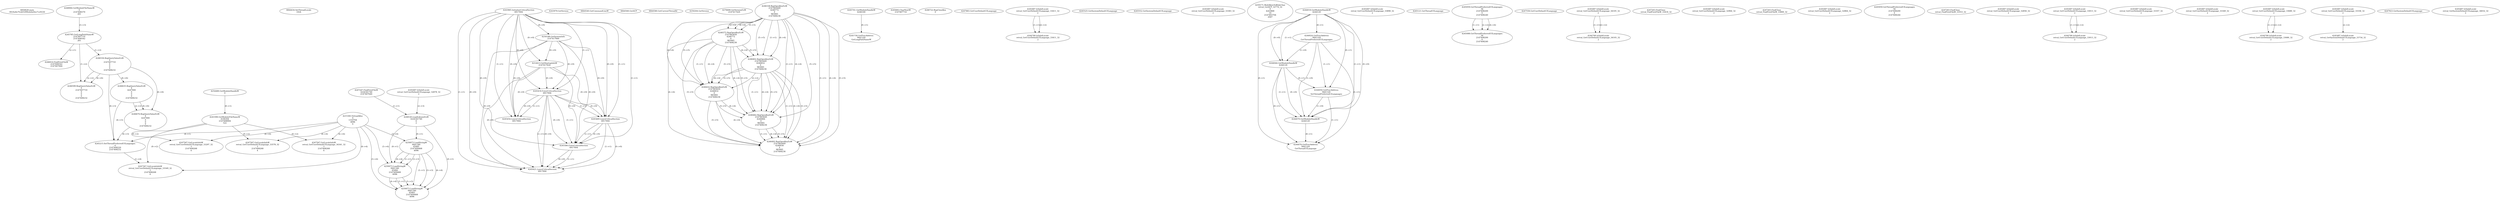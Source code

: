 // Global SCDG with merge call
digraph {
	0 [label="6850628.main
0024a8a7fcdd32f0fedebe0ee7ce9226"]
	1 [label="4254480.GetModuleHandleW
0"]
	2 [label="6844434.SetThreadLocale
1024"]
	3 [label="4243965.InitializeCriticalSection
6917004"]
	4 [label="4243979.GetVersion
"]
	5 [label="4250188.GetSystemInfo
2147417660"]
	3 -> 5 [label="(0-->0)"]
	6 [label="6844540.GetCommandLineW
"]
	7 [label="4214413.GetStartupInfoW
2147417624"]
	3 -> 7 [label="(0-->0)"]
	5 -> 7 [label="(0-->0)"]
	8 [label="6844560.GetACP
"]
	9 [label="6844580.GetCurrentThreadId
"]
	10 [label="4250204.GetVersion
"]
	11 [label="4276690.GetVersionExW
2147417420"]
	12 [label="4243306.GetModuleFileNameW
4194304
2147408904
522"]
	1 -> 12 [label="(0-->1)"]
	13 [label="4248064.GetModuleFileNameW
0
2147408370
261"]
	14 [label="4215383.VirtualAlloc
0
1310704
4096
4"]
	15 [label="4246338.RegOpenKeyExW
2147483649
4246772
0
983065
2147408236"]
	16 [label="4246372.RegOpenKeyExW
2147483650
4246772
0
983065
2147408236"]
	15 -> 16 [label="(2-->2)"]
	15 -> 16 [label="(4-->4)"]
	15 -> 16 [label="(5-->5)"]
	17 [label="4246402.RegOpenKeyExW
2147483649
4246832
0
983065
2147408236"]
	15 -> 17 [label="(1-->1)"]
	15 -> 17 [label="(4-->4)"]
	16 -> 17 [label="(4-->4)"]
	15 -> 17 [label="(5-->5)"]
	16 -> 17 [label="(5-->5)"]
	18 [label="4245741.GetModuleHandleW
4246160"]
	19 [label="4245758.GetProcAddress
9441320
GetLongPathNameW"]
	18 -> 19 [label="(0-->1)"]
	20 [label="4245785.GetLongPathNameW
2147407710
2147406542
261"]
	13 -> 20 [label="(3-->3)"]
	21 [label="4245683.CharNextW
2147407716"]
	22 [label="4246014.FindFirstFileW
2147406542
2147407064"]
	20 -> 22 [label="(2-->1)"]
	23 [label="4246556.RegQueryValueExW
0
2147407710
0
0
0
2147408232"]
	20 -> 23 [label="(1-->2)"]
	24 [label="4246635.RegQueryValueExW
0
4247000
0
0
0
2147408232"]
	23 -> 24 [label="(6-->6)"]
	25 [label="4246722.RegCloseKey
0"]
	26 [label="4247883.GetUserDefaultUILanguage
"]
	27 [label="4245418.EnterCriticalSection
6917004"]
	3 -> 27 [label="(1-->1)"]
	3 -> 27 [label="(0-->0)"]
	5 -> 27 [label="(0-->0)"]
	7 -> 27 [label="(0-->0)"]
	28 [label="4245469.LeaveCriticalSection
6917004"]
	3 -> 28 [label="(1-->1)"]
	27 -> 28 [label="(1-->1)"]
	3 -> 28 [label="(0-->0)"]
	5 -> 28 [label="(0-->0)"]
	7 -> 28 [label="(0-->0)"]
	27 -> 28 [label="(0-->0)"]
	29 [label="4245487.IsValidLocale
retval_GetUserDefaultUILanguage_33411_32
2"]
	30 [label="4244766.IsValidLocale
retval_GetUserDefaultUILanguage_33411_32
2"]
	29 -> 30 [label="(1-->1)"]
	29 -> 30 [label="(2-->2)"]
	31 [label="4245525.GetSystemDefaultUILanguage
"]
	32 [label="4245552.GetSystemDefaultUILanguage
"]
	33 [label="4246676.RegQueryValueExW
0
4247000
0
0
0
2147408232"]
	24 -> 33 [label="(2-->2)"]
	23 -> 33 [label="(6-->6)"]
	24 -> 33 [label="(6-->6)"]
	34 [label="4245487.IsValidLocale
retval_GetUserDefaultUILanguage_33383_32
2"]
	35 [label="4250171.MultiByteToWideChar
retval_GetACP_32774_32
0
4243868
10
2147403704
2047"]
	36 [label="4244018.GetModuleHandleW
4244120"]
	37 [label="4244024.GetProcAddress
9441320
GetThreadPreferredUILanguages"]
	36 -> 37 [label="(0-->1)"]
	38 [label="4244044.GetModuleHandleW
4244120"]
	36 -> 38 [label="(1-->1)"]
	36 -> 38 [label="(0-->0)"]
	37 -> 38 [label="(1-->0)"]
	39 [label="4244050.GetProcAddress
9441320
SetThreadPreferredUILanguages"]
	36 -> 39 [label="(0-->1)"]
	37 -> 39 [label="(1-->1)"]
	38 -> 39 [label="(0-->1)"]
	40 [label="4244070.GetModuleHandleW
4244120"]
	36 -> 40 [label="(1-->1)"]
	38 -> 40 [label="(1-->1)"]
	36 -> 40 [label="(0-->0)"]
	37 -> 40 [label="(1-->0)"]
	38 -> 40 [label="(0-->0)"]
	39 -> 40 [label="(1-->0)"]
	41 [label="4244076.GetProcAddress
9441320
GetThreadUILanguage"]
	36 -> 41 [label="(0-->1)"]
	37 -> 41 [label="(1-->1)"]
	38 -> 41 [label="(0-->1)"]
	39 -> 41 [label="(1-->1)"]
	40 -> 41 [label="(0-->1)"]
	42 [label="4246432.RegOpenKeyExW
2147483650
4246832
0
983065
2147408236"]
	16 -> 42 [label="(1-->1)"]
	17 -> 42 [label="(2-->2)"]
	15 -> 42 [label="(4-->4)"]
	16 -> 42 [label="(4-->4)"]
	17 -> 42 [label="(4-->4)"]
	15 -> 42 [label="(5-->5)"]
	16 -> 42 [label="(5-->5)"]
	17 -> 42 [label="(5-->5)"]
	43 [label="4246462.RegOpenKeyExW
2147483649
4246884
0
983065
2147408236"]
	15 -> 43 [label="(1-->1)"]
	17 -> 43 [label="(1-->1)"]
	15 -> 43 [label="(4-->4)"]
	16 -> 43 [label="(4-->4)"]
	17 -> 43 [label="(4-->4)"]
	42 -> 43 [label="(4-->4)"]
	15 -> 43 [label="(5-->5)"]
	16 -> 43 [label="(5-->5)"]
	17 -> 43 [label="(5-->5)"]
	42 -> 43 [label="(5-->5)"]
	44 [label="4245487.IsValidLocale
retval_GetUserDefaultUILanguage_33898_32
2"]
	45 [label="4245121.GetThreadUILanguage
"]
	46 [label="4245059.GetThreadPreferredUILanguages
56
2147408200
0
2147408240"]
	47 [label="4245580.EnterCriticalSection
6917004"]
	3 -> 47 [label="(1-->1)"]
	27 -> 47 [label="(1-->1)"]
	28 -> 47 [label="(1-->1)"]
	3 -> 47 [label="(0-->0)"]
	5 -> 47 [label="(0-->0)"]
	7 -> 47 [label="(0-->0)"]
	27 -> 47 [label="(0-->0)"]
	28 -> 47 [label="(0-->0)"]
	48 [label="4245621.LeaveCriticalSection
6917004"]
	3 -> 48 [label="(1-->1)"]
	27 -> 48 [label="(1-->1)"]
	28 -> 48 [label="(1-->1)"]
	47 -> 48 [label="(1-->1)"]
	3 -> 48 [label="(0-->0)"]
	5 -> 48 [label="(0-->0)"]
	7 -> 48 [label="(0-->0)"]
	27 -> 48 [label="(0-->0)"]
	28 -> 48 [label="(0-->0)"]
	47 -> 48 [label="(0-->0)"]
	49 [label="4247558.GetUserDefaultUILanguage
"]
	50 [label="4247567.GetLocaleInfoW
retval_GetUserDefaultUILanguage_34341_32
3
2147408268
4"]
	12 -> 50 [label="(0-->2)"]
	14 -> 50 [label="(4-->4)"]
	51 [label="4247247.FindFirstFileW
3224341740
2147407640"]
	52 [label="4246492.RegOpenKeyExW
2147483649
4246936
0
983065
2147408236"]
	15 -> 52 [label="(1-->1)"]
	17 -> 52 [label="(1-->1)"]
	43 -> 52 [label="(1-->1)"]
	15 -> 52 [label="(4-->4)"]
	16 -> 52 [label="(4-->4)"]
	17 -> 52 [label="(4-->4)"]
	42 -> 52 [label="(4-->4)"]
	43 -> 52 [label="(4-->4)"]
	15 -> 52 [label="(5-->5)"]
	16 -> 52 [label="(5-->5)"]
	17 -> 52 [label="(5-->5)"]
	42 -> 52 [label="(5-->5)"]
	43 -> 52 [label="(5-->5)"]
	53 [label="4246599.RegQueryValueExW
0
2147407710
0
0
0
2147408232"]
	20 -> 53 [label="(1-->2)"]
	23 -> 53 [label="(2-->2)"]
	23 -> 53 [label="(6-->6)"]
	54 [label="4245487.IsValidLocale
retval_GetUserDefaultUILanguage_34105_32
2"]
	55 [label="4244766.IsValidLocale
retval_GetUserDefaultUILanguage_34105_32
2"]
	54 -> 55 [label="(1-->1)"]
	54 -> 55 [label="(2-->2)"]
	56 [label="4245487.IsValidLocale
retval_GetUserDefaultUILanguage_32878_32
2"]
	57 [label="4245088.GetThreadPreferredUILanguages
56
2147408200
0
2147408240"]
	46 -> 57 [label="(1-->1)"]
	46 -> 57 [label="(2-->2)"]
	46 -> 57 [label="(4-->4)"]
	58 [label="4247567.GetLocaleInfoW
retval_GetUserDefaultUILanguage_33297_32
3
2147408268
4"]
	12 -> 58 [label="(0-->2)"]
	14 -> 58 [label="(4-->4)"]
	59 [label="4247263.FindClose
retval_FindFirstFileW_33418_32"]
	60 [label="4248145.LoadLibraryExW
3224341740
0
2"]
	51 -> 60 [label="(1-->1)"]
	56 -> 60 [label="(2-->3)"]
	61 [label="4250073.LoadStringW
9441340
65485
2147409468
4096"]
	60 -> 61 [label="(0-->1)"]
	14 -> 61 [label="(3-->4)"]
	62 [label="4250073.LoadStringW
9441340
65484
2147409468
4096"]
	60 -> 62 [label="(0-->1)"]
	61 -> 62 [label="(1-->1)"]
	61 -> 62 [label="(3-->3)"]
	14 -> 62 [label="(3-->4)"]
	61 -> 62 [label="(4-->4)"]
	63 [label="4245487.IsValidLocale
retval_GetUserDefaultUILanguage_32964_32
2"]
	64 [label="4247567.GetLocaleInfoW
retval_GetUserDefaultUILanguage_33578_32
3
2147408268
4"]
	12 -> 64 [label="(0-->2)"]
	14 -> 64 [label="(4-->4)"]
	65 [label="4247263.FindClose
retval_FindFirstFileW_33800_32"]
	66 [label="4245487.IsValidLocale
retval_GetUserDefaultUILanguage_32864_32
2"]
	67 [label="4245059.GetThreadPreferredUILanguages
56
2147408200
0
2147408244"]
	68 [label="4245215.SetThreadPreferredUILanguages
4
2147408220
2147408232"]
	14 -> 68 [label="(4-->1)"]
	23 -> 68 [label="(6-->3)"]
	24 -> 68 [label="(6-->3)"]
	33 -> 68 [label="(6-->3)"]
	69 [label="4247567.GetLocaleInfoW
retval_GetUserDefaultUILanguage_33549_32
3
2147408268
4"]
	12 -> 69 [label="(0-->2)"]
	14 -> 69 [label="(4-->4)"]
	68 -> 69 [label="(1-->4)"]
	70 [label="4247263.FindClose
retval_FindFirstFileW_33553_32"]
	71 [label="4245487.IsValidLocale
retval_GetUserDefaultUILanguage_32856_32
2"]
	72 [label="4250073.LoadStringW
9441340
65483
2147409468
4096"]
	60 -> 72 [label="(0-->1)"]
	61 -> 72 [label="(1-->1)"]
	62 -> 72 [label="(1-->1)"]
	61 -> 72 [label="(3-->3)"]
	62 -> 72 [label="(3-->3)"]
	14 -> 72 [label="(3-->4)"]
	61 -> 72 [label="(4-->4)"]
	62 -> 72 [label="(4-->4)"]
	73 [label="4245487.IsValidLocale
retval_GetUserDefaultUILanguage_33013_32
2"]
	74 [label="4244766.IsValidLocale
retval_GetUserDefaultUILanguage_33013_32
2"]
	73 -> 74 [label="(1-->1)"]
	73 -> 74 [label="(2-->2)"]
	75 [label="4245487.IsValidLocale
retval_GetUserDefaultUILanguage_33357_32
2"]
	76 [label="4245487.IsValidLocale
retval_GetUserDefaultUILanguage_33349_32
2"]
	77 [label="4245487.IsValidLocale
retval_GetUserDefaultUILanguage_33680_32
2"]
	78 [label="4245487.IsValidLocale
retval_GetUserDefaultUILanguage_33104_32
2"]
	79 [label="4247923.GetSystemDefaultUILanguage
"]
	80 [label="4245487.IsValidLocale
retval_GetSystemDefaultUILanguage_33754_32
2"]
	78 -> 80 [label="(2-->2)"]
	81 [label="4245454.LeaveCriticalSection
6917004"]
	3 -> 81 [label="(1-->1)"]
	27 -> 81 [label="(1-->1)"]
	3 -> 81 [label="(0-->0)"]
	5 -> 81 [label="(0-->0)"]
	7 -> 81 [label="(0-->0)"]
	27 -> 81 [label="(0-->0)"]
	82 [label="4245487.IsValidLocale
retval_GetSystemDefaultUILanguage_34032_32
2"]
	83 [label="4244766.IsValidLocale
retval_GetUserDefaultUILanguage_33680_32
2"]
	77 -> 83 [label="(1-->1)"]
	77 -> 83 [label="(2-->2)"]
}
